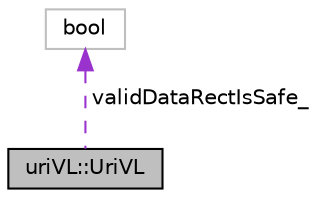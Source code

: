 digraph "uriVL::UriVL"
{
  edge [fontname="Helvetica",fontsize="10",labelfontname="Helvetica",labelfontsize="10"];
  node [fontname="Helvetica",fontsize="10",shape=record];
  Node1 [label="uriVL::UriVL",height=0.2,width=0.4,color="black", fillcolor="grey75", style="filled", fontcolor="black"];
  Node2 -> Node1 [dir="back",color="darkorchid3",fontsize="10",style="dashed",label=" validDataRectIsSafe_" ,fontname="Helvetica"];
  Node2 [label="bool",height=0.2,width=0.4,color="grey75", fillcolor="white", style="filled"];
}
